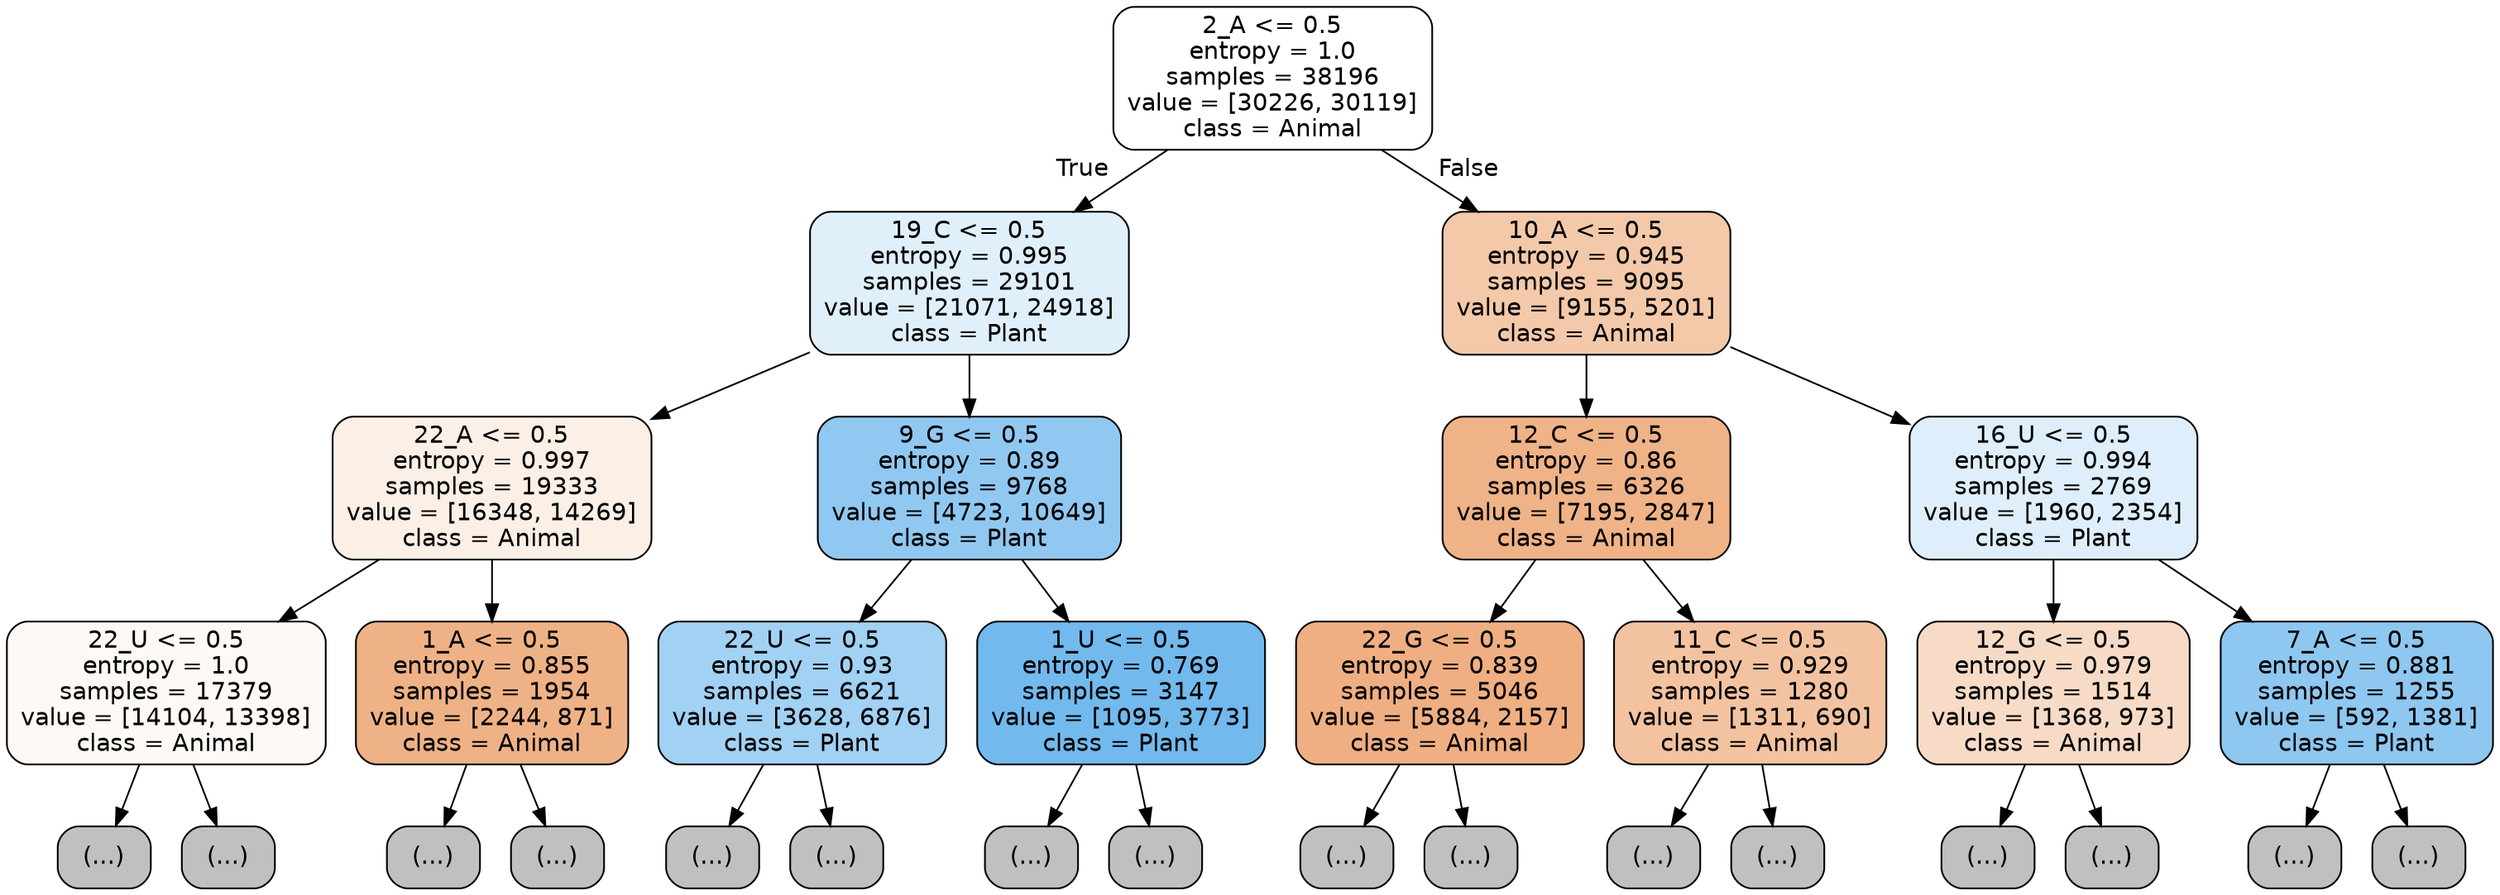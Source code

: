 digraph Tree {
node [shape=box, style="filled, rounded", color="black", fontname="helvetica"] ;
edge [fontname="helvetica"] ;
0 [label="2_A <= 0.5\nentropy = 1.0\nsamples = 38196\nvalue = [30226, 30119]\nclass = Animal", fillcolor="#fffffe"] ;
1 [label="19_C <= 0.5\nentropy = 0.995\nsamples = 29101\nvalue = [21071, 24918]\nclass = Plant", fillcolor="#e0f0fb"] ;
0 -> 1 [labeldistance=2.5, labelangle=45, headlabel="True"] ;
2 [label="22_A <= 0.5\nentropy = 0.997\nsamples = 19333\nvalue = [16348, 14269]\nclass = Animal", fillcolor="#fcefe6"] ;
1 -> 2 ;
3 [label="22_U <= 0.5\nentropy = 1.0\nsamples = 17379\nvalue = [14104, 13398]\nclass = Animal", fillcolor="#fef9f5"] ;
2 -> 3 ;
4 [label="(...)", fillcolor="#C0C0C0"] ;
3 -> 4 ;
7333 [label="(...)", fillcolor="#C0C0C0"] ;
3 -> 7333 ;
8446 [label="1_A <= 0.5\nentropy = 0.855\nsamples = 1954\nvalue = [2244, 871]\nclass = Animal", fillcolor="#efb286"] ;
2 -> 8446 ;
8447 [label="(...)", fillcolor="#C0C0C0"] ;
8446 -> 8447 ;
9296 [label="(...)", fillcolor="#C0C0C0"] ;
8446 -> 9296 ;
9543 [label="9_G <= 0.5\nentropy = 0.89\nsamples = 9768\nvalue = [4723, 10649]\nclass = Plant", fillcolor="#91c8f1"] ;
1 -> 9543 ;
9544 [label="22_U <= 0.5\nentropy = 0.93\nsamples = 6621\nvalue = [3628, 6876]\nclass = Plant", fillcolor="#a1d1f3"] ;
9543 -> 9544 ;
9545 [label="(...)", fillcolor="#C0C0C0"] ;
9544 -> 9545 ;
11548 [label="(...)", fillcolor="#C0C0C0"] ;
9544 -> 11548 ;
11781 [label="1_U <= 0.5\nentropy = 0.769\nsamples = 3147\nvalue = [1095, 3773]\nclass = Plant", fillcolor="#72b9ed"] ;
9543 -> 11781 ;
11782 [label="(...)", fillcolor="#C0C0C0"] ;
11781 -> 11782 ;
12243 [label="(...)", fillcolor="#C0C0C0"] ;
11781 -> 12243 ;
12640 [label="10_A <= 0.5\nentropy = 0.945\nsamples = 9095\nvalue = [9155, 5201]\nclass = Animal", fillcolor="#f4c9a9"] ;
0 -> 12640 [labeldistance=2.5, labelangle=-45, headlabel="False"] ;
12641 [label="12_C <= 0.5\nentropy = 0.86\nsamples = 6326\nvalue = [7195, 2847]\nclass = Animal", fillcolor="#efb387"] ;
12640 -> 12641 ;
12642 [label="22_G <= 0.5\nentropy = 0.839\nsamples = 5046\nvalue = [5884, 2157]\nclass = Animal", fillcolor="#efaf82"] ;
12641 -> 12642 ;
12643 [label="(...)", fillcolor="#C0C0C0"] ;
12642 -> 12643 ;
14706 [label="(...)", fillcolor="#C0C0C0"] ;
12642 -> 14706 ;
14993 [label="11_C <= 0.5\nentropy = 0.929\nsamples = 1280\nvalue = [1311, 690]\nclass = Animal", fillcolor="#f3c3a1"] ;
12641 -> 14993 ;
14994 [label="(...)", fillcolor="#C0C0C0"] ;
14993 -> 14994 ;
15473 [label="(...)", fillcolor="#C0C0C0"] ;
14993 -> 15473 ;
15632 [label="16_U <= 0.5\nentropy = 0.994\nsamples = 2769\nvalue = [1960, 2354]\nclass = Plant", fillcolor="#deeffb"] ;
12640 -> 15632 ;
15633 [label="12_G <= 0.5\nentropy = 0.979\nsamples = 1514\nvalue = [1368, 973]\nclass = Animal", fillcolor="#f7dbc6"] ;
15632 -> 15633 ;
15634 [label="(...)", fillcolor="#C0C0C0"] ;
15633 -> 15634 ;
16175 [label="(...)", fillcolor="#C0C0C0"] ;
15633 -> 16175 ;
16354 [label="7_A <= 0.5\nentropy = 0.881\nsamples = 1255\nvalue = [592, 1381]\nclass = Plant", fillcolor="#8ec7f0"] ;
15632 -> 16354 ;
16355 [label="(...)", fillcolor="#C0C0C0"] ;
16354 -> 16355 ;
16566 [label="(...)", fillcolor="#C0C0C0"] ;
16354 -> 16566 ;
}